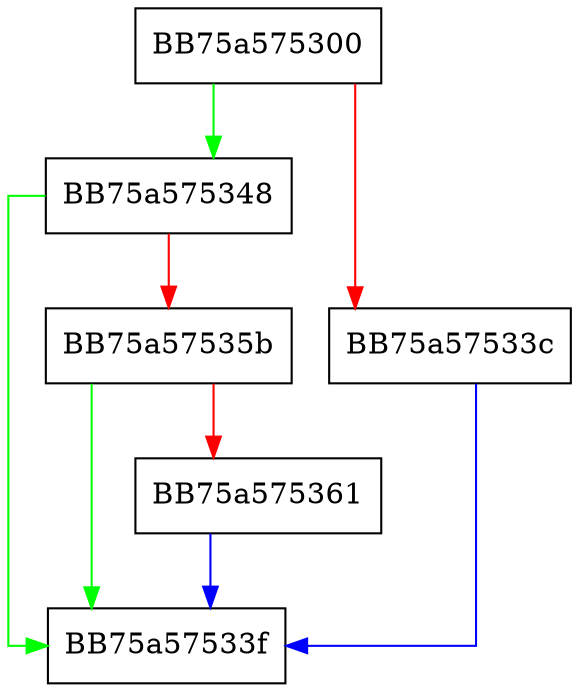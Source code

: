 digraph pop64 {
  node [shape="box"];
  graph [splines=ortho];
  BB75a575300 -> BB75a575348 [color="green"];
  BB75a575300 -> BB75a57533c [color="red"];
  BB75a57533c -> BB75a57533f [color="blue"];
  BB75a575348 -> BB75a57533f [color="green"];
  BB75a575348 -> BB75a57535b [color="red"];
  BB75a57535b -> BB75a57533f [color="green"];
  BB75a57535b -> BB75a575361 [color="red"];
  BB75a575361 -> BB75a57533f [color="blue"];
}